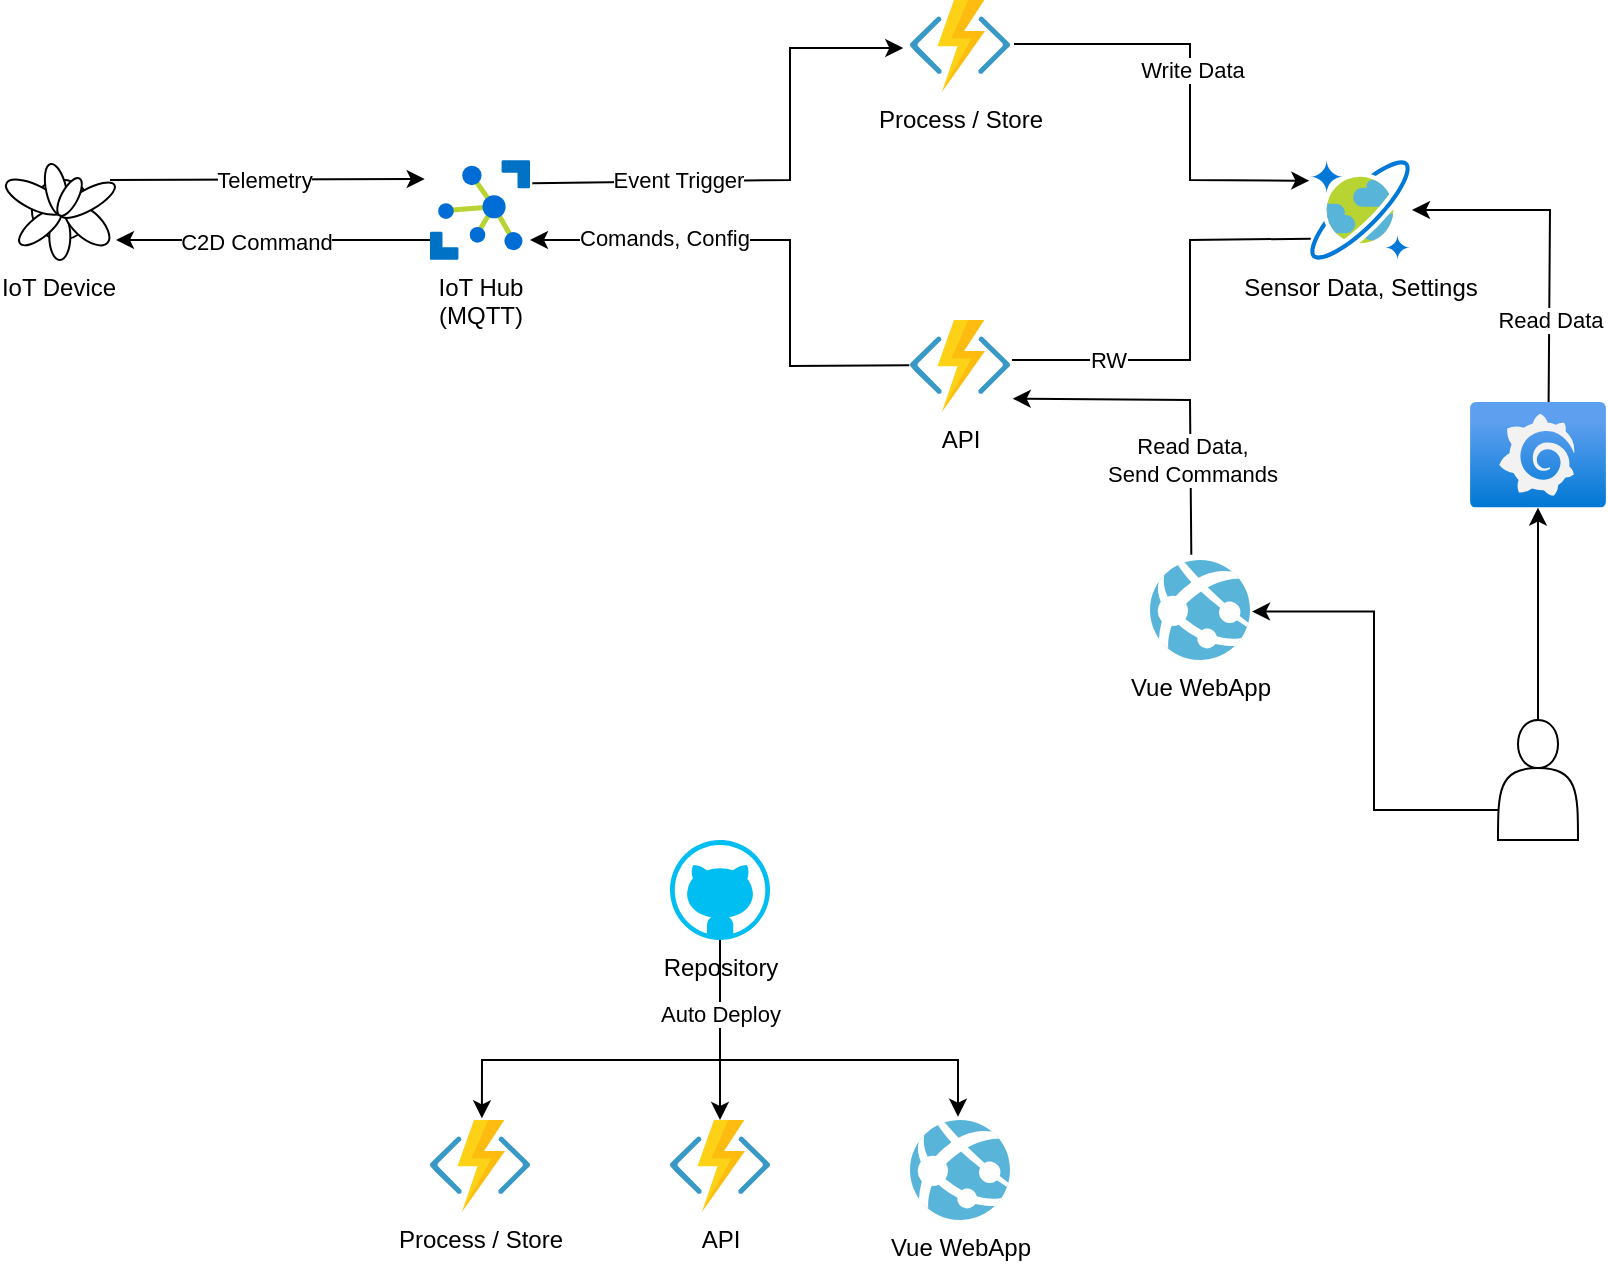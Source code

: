 <mxfile version="26.2.2">
  <diagram id="WI9T0HZ2pTsCkuznbFz-" name="Page-1">
    <mxGraphModel dx="1426" dy="858" grid="1" gridSize="10" guides="1" tooltips="1" connect="1" arrows="1" fold="1" page="1" pageScale="1" pageWidth="1169" pageHeight="827" math="0" shadow="0">
      <root>
        <mxCell id="0" />
        <mxCell id="1" parent="0" />
        <mxCell id="7d2_fEkKXg6GuoeRg7Ks-5" value="IoT Hub&lt;br&gt;(MQTT)" style="image;sketch=0;aspect=fixed;html=1;points=[];align=center;fontSize=12;image=img/lib/mscae/Azure_IoT_Hub.svg;" vertex="1" parent="1">
          <mxGeometry x="400" y="240" width="50" height="50" as="geometry" />
        </mxCell>
        <mxCell id="7d2_fEkKXg6GuoeRg7Ks-7" value="Sensor Data, Settings" style="image;sketch=0;aspect=fixed;html=1;points=[];align=center;fontSize=12;image=img/lib/mscae/CosmosDB.svg;" vertex="1" parent="1">
          <mxGeometry x="840" y="240" width="50" height="50" as="geometry" />
        </mxCell>
        <mxCell id="7d2_fEkKXg6GuoeRg7Ks-8" value="Process / Store" style="image;sketch=0;aspect=fixed;html=1;points=[];align=center;fontSize=12;image=img/lib/mscae/Functions.svg;" vertex="1" parent="1">
          <mxGeometry x="640" y="160" width="50" height="46" as="geometry" />
        </mxCell>
        <mxCell id="7d2_fEkKXg6GuoeRg7Ks-9" value="Vue WebApp" style="image;sketch=0;aspect=fixed;html=1;points=[];align=center;fontSize=12;image=img/lib/mscae/App_Services.svg;" vertex="1" parent="1">
          <mxGeometry x="760" y="440" width="50" height="50" as="geometry" />
        </mxCell>
        <mxCell id="7d2_fEkKXg6GuoeRg7Ks-10" value="Repository" style="verticalLabelPosition=bottom;html=1;verticalAlign=top;align=center;strokeColor=none;fillColor=#00BEF2;shape=mxgraph.azure.github_code;pointerEvents=1;" vertex="1" parent="1">
          <mxGeometry x="520" y="580" width="50" height="50" as="geometry" />
        </mxCell>
        <mxCell id="7d2_fEkKXg6GuoeRg7Ks-11" value="IoT Device" style="verticalLabelPosition=bottom;html=1;verticalAlign=top;align=center;shape=mxgraph.floorplan.plant;" vertex="1" parent="1">
          <mxGeometry x="190" y="239" width="47" height="51" as="geometry" />
        </mxCell>
        <mxCell id="7d2_fEkKXg6GuoeRg7Ks-40" value="" style="edgeStyle=orthogonalEdgeStyle;rounded=0;orthogonalLoop=1;jettySize=auto;html=1;" edge="1" parent="1" source="7d2_fEkKXg6GuoeRg7Ks-14" target="7d2_fEkKXg6GuoeRg7Ks-16">
          <mxGeometry relative="1" as="geometry" />
        </mxCell>
        <mxCell id="7d2_fEkKXg6GuoeRg7Ks-14" value="" style="shape=actor;whiteSpace=wrap;html=1;" vertex="1" parent="1">
          <mxGeometry x="934" y="520" width="40" height="60" as="geometry" />
        </mxCell>
        <mxCell id="7d2_fEkKXg6GuoeRg7Ks-15" value="API" style="image;sketch=0;aspect=fixed;html=1;points=[];align=center;fontSize=12;image=img/lib/mscae/Functions.svg;" vertex="1" parent="1">
          <mxGeometry x="640" y="320" width="50" height="46" as="geometry" />
        </mxCell>
        <mxCell id="7d2_fEkKXg6GuoeRg7Ks-16" value="" style="image;aspect=fixed;html=1;points=[];align=center;fontSize=12;image=img/lib/azure2/other/Grafana.svg;" vertex="1" parent="1">
          <mxGeometry x="920" y="361" width="68" height="52.8" as="geometry" />
        </mxCell>
        <mxCell id="7d2_fEkKXg6GuoeRg7Ks-17" value="" style="endArrow=classic;html=1;rounded=0;exitX=0.5;exitY=1;exitDx=0;exitDy=0;exitPerimeter=0;" edge="1" parent="1" source="7d2_fEkKXg6GuoeRg7Ks-10" target="7d2_fEkKXg6GuoeRg7Ks-36">
          <mxGeometry width="50" height="50" relative="1" as="geometry">
            <mxPoint x="590" y="650" as="sourcePoint" />
            <mxPoint x="590" y="720" as="targetPoint" />
          </mxGeometry>
        </mxCell>
        <mxCell id="7d2_fEkKXg6GuoeRg7Ks-39" value="Auto Deploy" style="edgeLabel;html=1;align=center;verticalAlign=middle;resizable=0;points=[];" vertex="1" connectable="0" parent="7d2_fEkKXg6GuoeRg7Ks-17">
          <mxGeometry x="-0.193" relative="1" as="geometry">
            <mxPoint as="offset" />
          </mxGeometry>
        </mxCell>
        <mxCell id="7d2_fEkKXg6GuoeRg7Ks-18" value="" style="endArrow=classic;html=1;rounded=0;exitX=0.578;exitY=0;exitDx=0;exitDy=0;exitPerimeter=0;" edge="1" parent="1" source="7d2_fEkKXg6GuoeRg7Ks-16">
          <mxGeometry width="50" height="50" relative="1" as="geometry">
            <mxPoint x="395" y="434" as="sourcePoint" />
            <mxPoint x="891" y="265" as="targetPoint" />
            <Array as="points">
              <mxPoint x="960" y="265" />
            </Array>
          </mxGeometry>
        </mxCell>
        <mxCell id="7d2_fEkKXg6GuoeRg7Ks-33" value="Read Data" style="edgeLabel;html=1;align=center;verticalAlign=middle;resizable=0;points=[];" vertex="1" connectable="0" parent="7d2_fEkKXg6GuoeRg7Ks-18">
          <mxGeometry x="-0.503" relative="1" as="geometry">
            <mxPoint as="offset" />
          </mxGeometry>
        </mxCell>
        <mxCell id="7d2_fEkKXg6GuoeRg7Ks-19" value="" style="endArrow=classic;html=1;rounded=0;exitX=0.413;exitY=-0.053;exitDx=0;exitDy=0;exitPerimeter=0;entryX=1.027;entryY=0.855;entryDx=0;entryDy=0;entryPerimeter=0;" edge="1" parent="1" source="7d2_fEkKXg6GuoeRg7Ks-9" target="7d2_fEkKXg6GuoeRg7Ks-15">
          <mxGeometry width="50" height="50" relative="1" as="geometry">
            <mxPoint x="410" y="444" as="sourcePoint" />
            <mxPoint x="460" y="394" as="targetPoint" />
            <Array as="points">
              <mxPoint x="780" y="360" />
            </Array>
          </mxGeometry>
        </mxCell>
        <mxCell id="7d2_fEkKXg6GuoeRg7Ks-32" value="Read Data,&lt;br&gt;Send Commands" style="edgeLabel;html=1;align=center;verticalAlign=middle;resizable=0;points=[];" vertex="1" connectable="0" parent="7d2_fEkKXg6GuoeRg7Ks-19">
          <mxGeometry x="-0.429" relative="1" as="geometry">
            <mxPoint as="offset" />
          </mxGeometry>
        </mxCell>
        <mxCell id="7d2_fEkKXg6GuoeRg7Ks-20" value="" style="endArrow=classic;html=1;rounded=0;exitX=1.04;exitY=0.478;exitDx=0;exitDy=0;exitPerimeter=0;entryX=-0.007;entryY=0.207;entryDx=0;entryDy=0;entryPerimeter=0;" edge="1" parent="1" source="7d2_fEkKXg6GuoeRg7Ks-8" target="7d2_fEkKXg6GuoeRg7Ks-7">
          <mxGeometry width="50" height="50" relative="1" as="geometry">
            <mxPoint x="720" y="206" as="sourcePoint" />
            <mxPoint x="839" y="290" as="targetPoint" />
            <Array as="points">
              <mxPoint x="780" y="182" />
              <mxPoint x="780" y="250" />
            </Array>
          </mxGeometry>
        </mxCell>
        <mxCell id="7d2_fEkKXg6GuoeRg7Ks-29" value="Write Data" style="edgeLabel;html=1;align=center;verticalAlign=middle;resizable=0;points=[];" vertex="1" connectable="0" parent="7d2_fEkKXg6GuoeRg7Ks-20">
          <mxGeometry x="-0.07" y="1" relative="1" as="geometry">
            <mxPoint as="offset" />
          </mxGeometry>
        </mxCell>
        <mxCell id="7d2_fEkKXg6GuoeRg7Ks-21" value="" style="endArrow=classic;html=1;rounded=0;exitX=-0.007;exitY=0.493;exitDx=0;exitDy=0;exitPerimeter=0;" edge="1" parent="1" source="7d2_fEkKXg6GuoeRg7Ks-15">
          <mxGeometry width="50" height="50" relative="1" as="geometry">
            <mxPoint x="470" y="416" as="sourcePoint" />
            <mxPoint x="450" y="280" as="targetPoint" />
            <Array as="points">
              <mxPoint x="580" y="343" />
              <mxPoint x="580" y="280" />
            </Array>
          </mxGeometry>
        </mxCell>
        <mxCell id="7d2_fEkKXg6GuoeRg7Ks-28" value="Comands, Config" style="edgeLabel;html=1;align=center;verticalAlign=middle;resizable=0;points=[];" vertex="1" connectable="0" parent="7d2_fEkKXg6GuoeRg7Ks-21">
          <mxGeometry x="0.467" y="-1" relative="1" as="geometry">
            <mxPoint as="offset" />
          </mxGeometry>
        </mxCell>
        <mxCell id="7d2_fEkKXg6GuoeRg7Ks-22" value="" style="endArrow=classic;html=1;rounded=0;exitX=1.023;exitY=0.232;exitDx=0;exitDy=0;exitPerimeter=0;entryX=-0.067;entryY=0.522;entryDx=0;entryDy=0;entryPerimeter=0;" edge="1" parent="1" source="7d2_fEkKXg6GuoeRg7Ks-5" target="7d2_fEkKXg6GuoeRg7Ks-8">
          <mxGeometry width="50" height="50" relative="1" as="geometry">
            <mxPoint x="341" y="160" as="sourcePoint" />
            <mxPoint x="391" y="110" as="targetPoint" />
            <Array as="points">
              <mxPoint x="580" y="250" />
              <mxPoint x="580" y="184" />
            </Array>
          </mxGeometry>
        </mxCell>
        <mxCell id="7d2_fEkKXg6GuoeRg7Ks-27" value="Event Trigger" style="edgeLabel;html=1;align=center;verticalAlign=middle;resizable=0;points=[];" vertex="1" connectable="0" parent="7d2_fEkKXg6GuoeRg7Ks-22">
          <mxGeometry x="-0.419" y="1" relative="1" as="geometry">
            <mxPoint as="offset" />
          </mxGeometry>
        </mxCell>
        <mxCell id="7d2_fEkKXg6GuoeRg7Ks-23" value="" style="endArrow=classic;html=1;rounded=0;entryX=-0.053;entryY=0.19;entryDx=0;entryDy=0;entryPerimeter=0;" edge="1" parent="1" target="7d2_fEkKXg6GuoeRg7Ks-5">
          <mxGeometry width="50" height="50" relative="1" as="geometry">
            <mxPoint x="240" y="250" as="sourcePoint" />
            <mxPoint x="160" y="80" as="targetPoint" />
          </mxGeometry>
        </mxCell>
        <mxCell id="7d2_fEkKXg6GuoeRg7Ks-25" value="Telemetry" style="edgeLabel;html=1;align=center;verticalAlign=middle;resizable=0;points=[];" vertex="1" connectable="0" parent="7d2_fEkKXg6GuoeRg7Ks-23">
          <mxGeometry x="-0.026" relative="1" as="geometry">
            <mxPoint as="offset" />
          </mxGeometry>
        </mxCell>
        <mxCell id="7d2_fEkKXg6GuoeRg7Ks-24" value="" style="endArrow=classic;html=1;rounded=0;entryX=-0.053;entryY=0.19;entryDx=0;entryDy=0;entryPerimeter=0;" edge="1" parent="1">
          <mxGeometry width="50" height="50" relative="1" as="geometry">
            <mxPoint x="400" y="280" as="sourcePoint" />
            <mxPoint x="243" y="280" as="targetPoint" />
          </mxGeometry>
        </mxCell>
        <mxCell id="7d2_fEkKXg6GuoeRg7Ks-26" value="C2D Command" style="edgeLabel;html=1;align=center;verticalAlign=middle;resizable=0;points=[];" vertex="1" connectable="0" parent="7d2_fEkKXg6GuoeRg7Ks-24">
          <mxGeometry x="0.114" y="1" relative="1" as="geometry">
            <mxPoint as="offset" />
          </mxGeometry>
        </mxCell>
        <mxCell id="7d2_fEkKXg6GuoeRg7Ks-30" value="" style="endArrow=none;html=1;rounded=0;entryX=0.007;entryY=0.787;entryDx=0;entryDy=0;entryPerimeter=0;" edge="1" parent="1" target="7d2_fEkKXg6GuoeRg7Ks-7">
          <mxGeometry width="50" height="50" relative="1" as="geometry">
            <mxPoint x="691" y="340" as="sourcePoint" />
            <mxPoint x="830" y="310" as="targetPoint" />
            <Array as="points">
              <mxPoint x="780" y="340" />
              <mxPoint x="780" y="280" />
            </Array>
          </mxGeometry>
        </mxCell>
        <mxCell id="7d2_fEkKXg6GuoeRg7Ks-31" value="RW" style="edgeLabel;html=1;align=center;verticalAlign=middle;resizable=0;points=[];" vertex="1" connectable="0" parent="7d2_fEkKXg6GuoeRg7Ks-30">
          <mxGeometry x="-0.54" relative="1" as="geometry">
            <mxPoint as="offset" />
          </mxGeometry>
        </mxCell>
        <mxCell id="7d2_fEkKXg6GuoeRg7Ks-34" value="Process / Store" style="image;sketch=0;aspect=fixed;html=1;points=[];align=center;fontSize=12;image=img/lib/mscae/Functions.svg;" vertex="1" parent="1">
          <mxGeometry x="400" y="720" width="50" height="46" as="geometry" />
        </mxCell>
        <mxCell id="7d2_fEkKXg6GuoeRg7Ks-35" value="Vue WebApp" style="image;sketch=0;aspect=fixed;html=1;points=[];align=center;fontSize=12;image=img/lib/mscae/App_Services.svg;" vertex="1" parent="1">
          <mxGeometry x="640" y="720" width="50" height="50" as="geometry" />
        </mxCell>
        <mxCell id="7d2_fEkKXg6GuoeRg7Ks-36" value="API" style="image;sketch=0;aspect=fixed;html=1;points=[];align=center;fontSize=12;image=img/lib/mscae/Functions.svg;" vertex="1" parent="1">
          <mxGeometry x="520" y="720" width="50" height="46" as="geometry" />
        </mxCell>
        <mxCell id="7d2_fEkKXg6GuoeRg7Ks-37" value="" style="endArrow=classic;html=1;rounded=0;entryX=0.48;entryY=-0.033;entryDx=0;entryDy=0;entryPerimeter=0;" edge="1" parent="1" target="7d2_fEkKXg6GuoeRg7Ks-35">
          <mxGeometry width="50" height="50" relative="1" as="geometry">
            <mxPoint x="540" y="690" as="sourcePoint" />
            <mxPoint x="670" y="690" as="targetPoint" />
            <Array as="points">
              <mxPoint x="664" y="690" />
            </Array>
          </mxGeometry>
        </mxCell>
        <mxCell id="7d2_fEkKXg6GuoeRg7Ks-38" value="" style="endArrow=classic;html=1;rounded=0;entryX=0.519;entryY=-0.018;entryDx=0;entryDy=0;entryPerimeter=0;" edge="1" parent="1" target="7d2_fEkKXg6GuoeRg7Ks-34">
          <mxGeometry width="50" height="50" relative="1" as="geometry">
            <mxPoint x="550" y="690" as="sourcePoint" />
            <mxPoint x="674" y="728" as="targetPoint" />
            <Array as="points">
              <mxPoint x="426" y="690" />
            </Array>
          </mxGeometry>
        </mxCell>
        <mxCell id="7d2_fEkKXg6GuoeRg7Ks-41" value="" style="edgeStyle=orthogonalEdgeStyle;rounded=0;orthogonalLoop=1;jettySize=auto;html=1;exitX=0;exitY=0.75;exitDx=0;exitDy=0;entryX=1.02;entryY=0.516;entryDx=0;entryDy=0;entryPerimeter=0;" edge="1" parent="1" source="7d2_fEkKXg6GuoeRg7Ks-14" target="7d2_fEkKXg6GuoeRg7Ks-9">
          <mxGeometry relative="1" as="geometry">
            <mxPoint x="964" y="530" as="sourcePoint" />
            <mxPoint x="964" y="424" as="targetPoint" />
          </mxGeometry>
        </mxCell>
      </root>
    </mxGraphModel>
  </diagram>
</mxfile>
